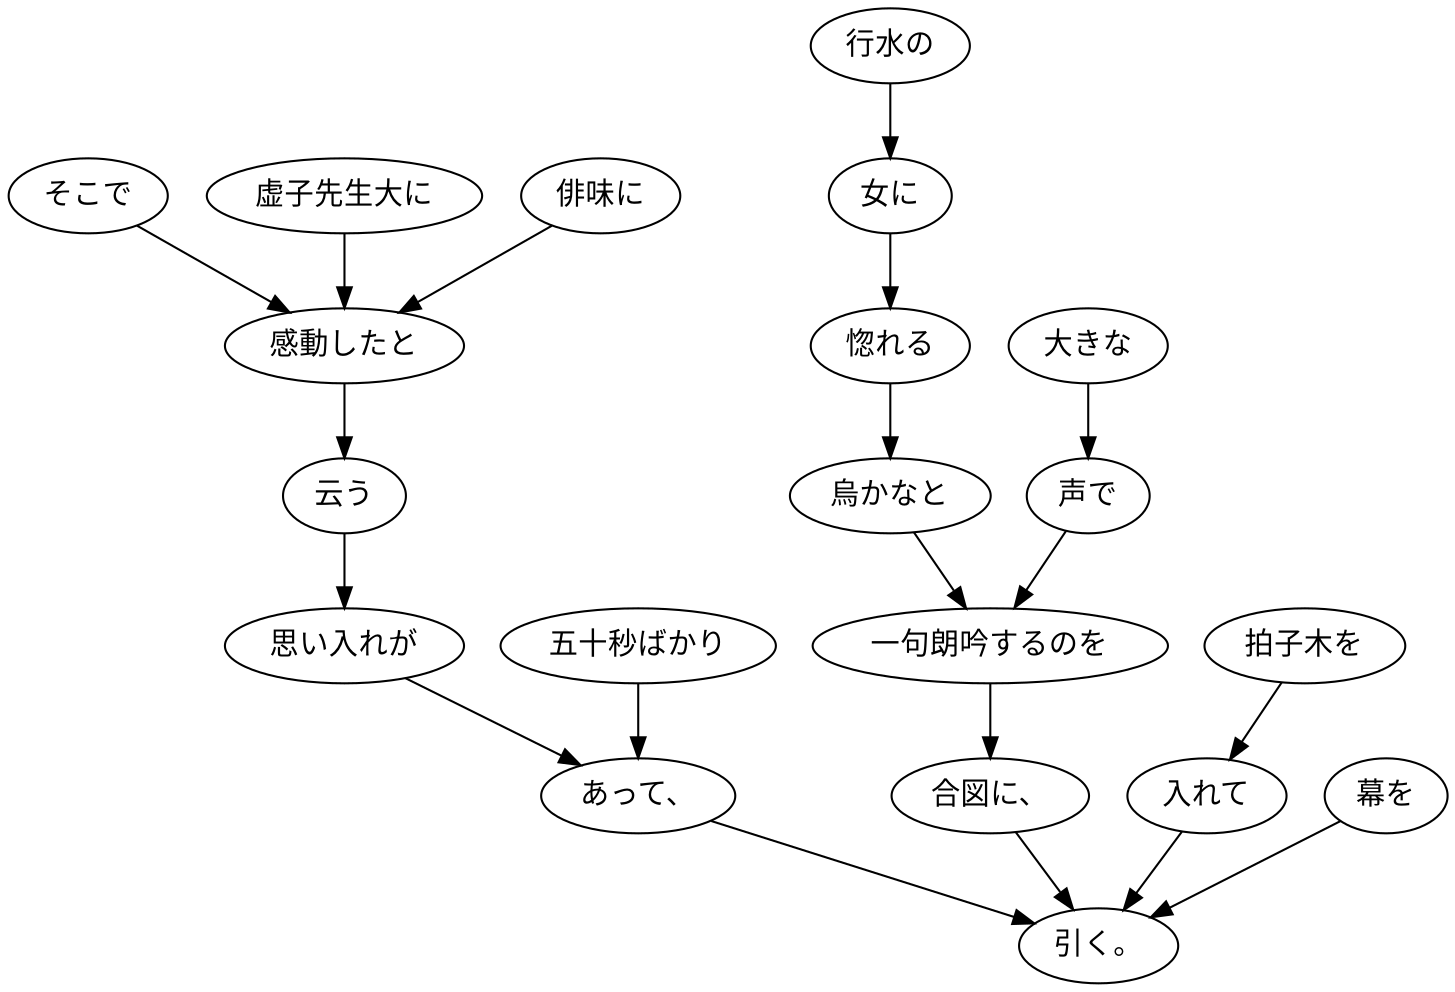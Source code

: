 digraph graph3783 {
	node0 [label="そこで"];
	node1 [label="虚子先生大に"];
	node2 [label="俳味に"];
	node3 [label="感動したと"];
	node4 [label="云う"];
	node5 [label="思い入れが"];
	node6 [label="五十秒ばかり"];
	node7 [label="あって、"];
	node8 [label="行水の"];
	node9 [label="女に"];
	node10 [label="惚れる"];
	node11 [label="烏かなと"];
	node12 [label="大きな"];
	node13 [label="声で"];
	node14 [label="一句朗吟するのを"];
	node15 [label="合図に、"];
	node16 [label="拍子木を"];
	node17 [label="入れて"];
	node18 [label="幕を"];
	node19 [label="引く。"];
	node0 -> node3;
	node1 -> node3;
	node2 -> node3;
	node3 -> node4;
	node4 -> node5;
	node5 -> node7;
	node6 -> node7;
	node7 -> node19;
	node8 -> node9;
	node9 -> node10;
	node10 -> node11;
	node11 -> node14;
	node12 -> node13;
	node13 -> node14;
	node14 -> node15;
	node15 -> node19;
	node16 -> node17;
	node17 -> node19;
	node18 -> node19;
}
